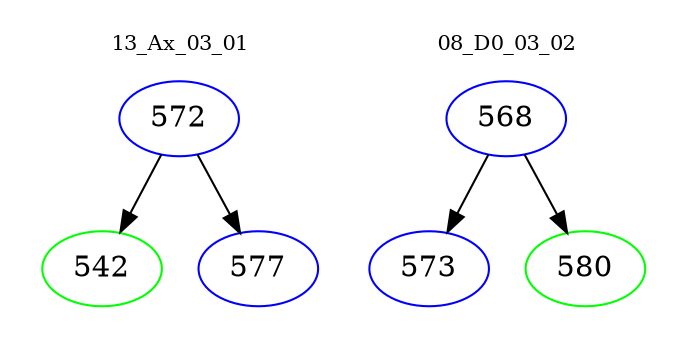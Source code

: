 digraph{
subgraph cluster_0 {
color = white
label = "13_Ax_03_01";
fontsize=10;
T0_572 [label="572", color="blue"]
T0_572 -> T0_542 [color="black"]
T0_542 [label="542", color="green"]
T0_572 -> T0_577 [color="black"]
T0_577 [label="577", color="blue"]
}
subgraph cluster_1 {
color = white
label = "08_D0_03_02";
fontsize=10;
T1_568 [label="568", color="blue"]
T1_568 -> T1_573 [color="black"]
T1_573 [label="573", color="blue"]
T1_568 -> T1_580 [color="black"]
T1_580 [label="580", color="green"]
}
}

